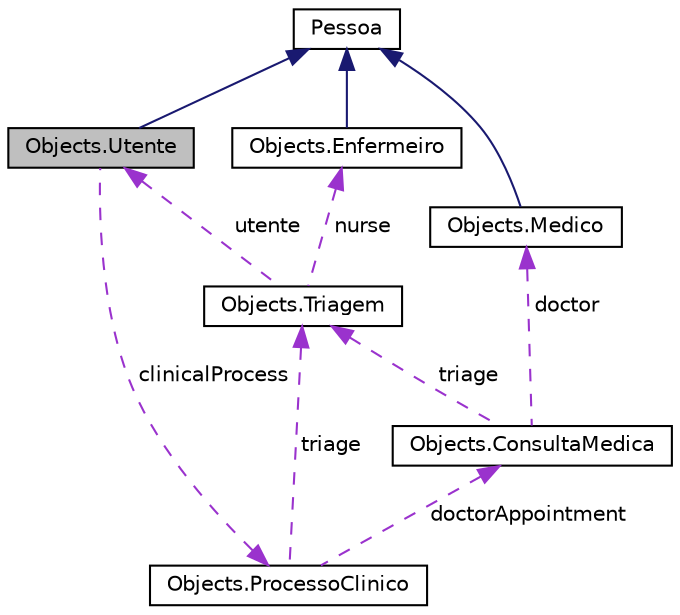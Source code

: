 digraph "Objects.Utente"
{
 // LATEX_PDF_SIZE
  edge [fontname="Helvetica",fontsize="10",labelfontname="Helvetica",labelfontsize="10"];
  node [fontname="Helvetica",fontsize="10",shape=record];
  Node1 [label="Objects.Utente",height=0.2,width=0.4,color="black", fillcolor="grey75", style="filled", fontcolor="black",tooltip=" "];
  Node2 -> Node1 [dir="back",color="midnightblue",fontsize="10",style="solid",fontname="Helvetica"];
  Node2 [label="Pessoa",height=0.2,width=0.4,color="black", fillcolor="white", style="filled",URL="$class_objects_1_1_pessoa.html",tooltip=" "];
  Node3 -> Node1 [dir="back",color="darkorchid3",fontsize="10",style="dashed",label=" clinicalProcess" ,fontname="Helvetica"];
  Node3 [label="Objects.ProcessoClinico",height=0.2,width=0.4,color="black", fillcolor="white", style="filled",URL="$class_objects_1_1_processo_clinico.html",tooltip="Class that manages the clinical process of an Utente"];
  Node4 -> Node3 [dir="back",color="darkorchid3",fontsize="10",style="dashed",label=" doctorAppointment" ,fontname="Helvetica"];
  Node4 [label="Objects.ConsultaMedica",height=0.2,width=0.4,color="black", fillcolor="white", style="filled",URL="$class_objects_1_1_consulta_medica.html",tooltip="Gets all information from triagem, doctor code that saw the patient, diagnosis, medication,..."];
  Node5 -> Node4 [dir="back",color="darkorchid3",fontsize="10",style="dashed",label=" doctor" ,fontname="Helvetica"];
  Node5 [label="Objects.Medico",height=0.2,width=0.4,color="black", fillcolor="white", style="filled",URL="$class_objects_1_1_medico.html",tooltip="Doctor class"];
  Node2 -> Node5 [dir="back",color="midnightblue",fontsize="10",style="solid",fontname="Helvetica"];
  Node6 -> Node4 [dir="back",color="darkorchid3",fontsize="10",style="dashed",label=" triage" ,fontname="Helvetica"];
  Node6 [label="Objects.Triagem",height=0.2,width=0.4,color="black", fillcolor="white", style="filled",URL="$class_objects_1_1_triagem.html",tooltip="Class of triagem"];
  Node7 -> Node6 [dir="back",color="darkorchid3",fontsize="10",style="dashed",label=" nurse" ,fontname="Helvetica"];
  Node7 [label="Objects.Enfermeiro",height=0.2,width=0.4,color="black", fillcolor="white", style="filled",URL="$class_objects_1_1_enfermeiro.html",tooltip="Nurse class"];
  Node2 -> Node7 [dir="back",color="midnightblue",fontsize="10",style="solid",fontname="Helvetica"];
  Node1 -> Node6 [dir="back",color="darkorchid3",fontsize="10",style="dashed",label=" utente" ,fontname="Helvetica"];
  Node6 -> Node3 [dir="back",color="darkorchid3",fontsize="10",style="dashed",label=" triage" ,fontname="Helvetica"];
}
